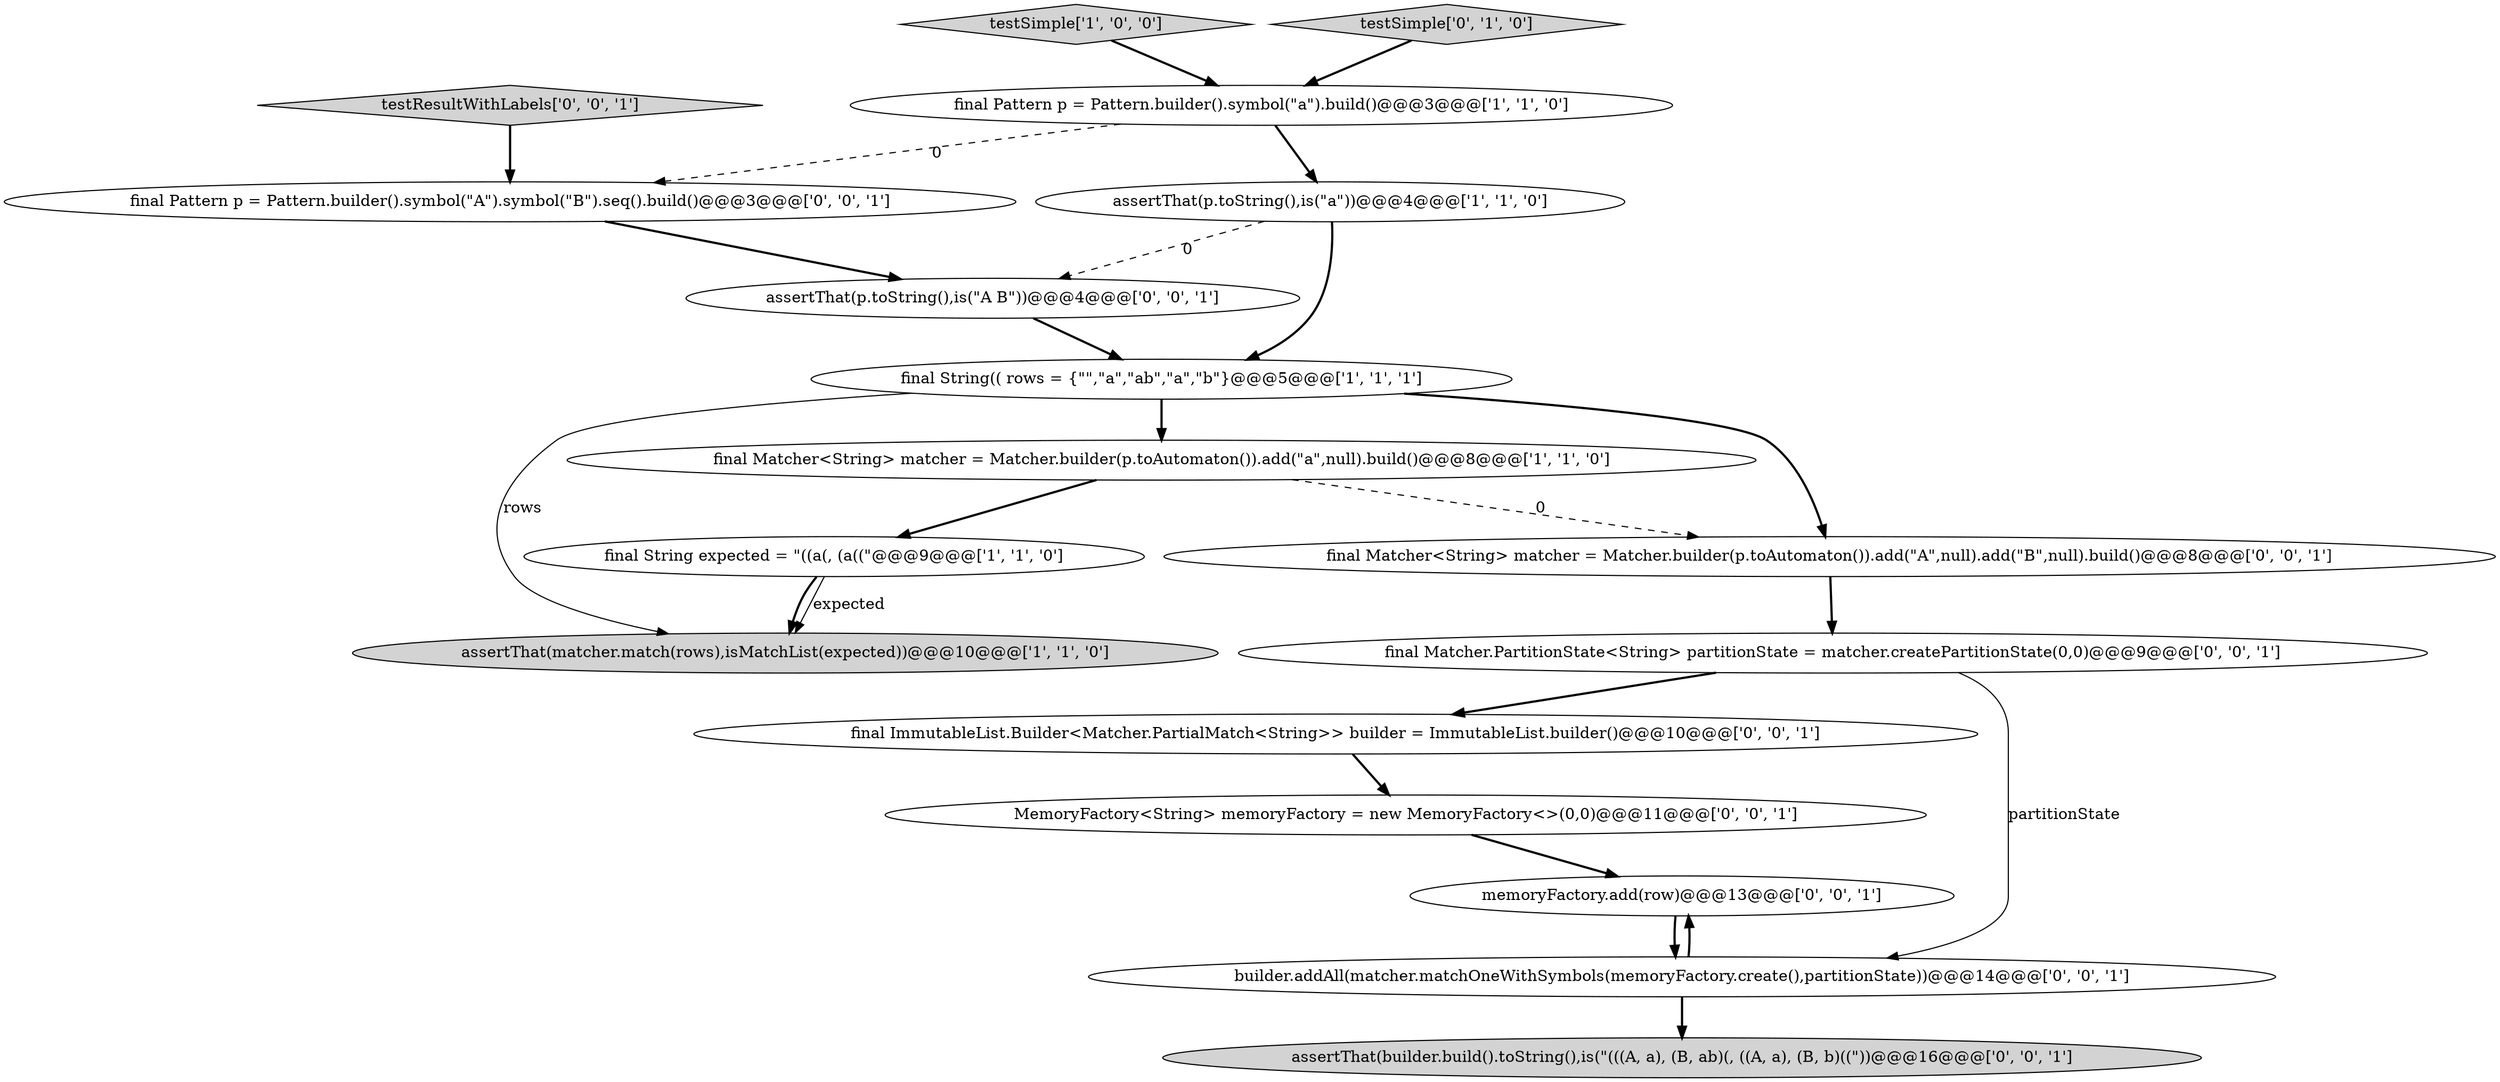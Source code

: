 digraph {
6 [style = filled, label = "final String(( rows = {\"\",\"a\",\"ab\",\"a\",\"b\"}@@@5@@@['1', '1', '1']", fillcolor = white, shape = ellipse image = "AAA0AAABBB1BBB"];
8 [style = filled, label = "memoryFactory.add(row)@@@13@@@['0', '0', '1']", fillcolor = white, shape = ellipse image = "AAA0AAABBB3BBB"];
17 [style = filled, label = "final ImmutableList.Builder<Matcher.PartialMatch<String>> builder = ImmutableList.builder()@@@10@@@['0', '0', '1']", fillcolor = white, shape = ellipse image = "AAA0AAABBB3BBB"];
15 [style = filled, label = "assertThat(p.toString(),is(\"A B\"))@@@4@@@['0', '0', '1']", fillcolor = white, shape = ellipse image = "AAA0AAABBB3BBB"];
5 [style = filled, label = "assertThat(p.toString(),is(\"a\"))@@@4@@@['1', '1', '0']", fillcolor = white, shape = ellipse image = "AAA0AAABBB1BBB"];
1 [style = filled, label = "assertThat(matcher.match(rows),isMatchList(expected))@@@10@@@['1', '1', '0']", fillcolor = lightgray, shape = ellipse image = "AAA0AAABBB1BBB"];
9 [style = filled, label = "MemoryFactory<String> memoryFactory = new MemoryFactory<>(0,0)@@@11@@@['0', '0', '1']", fillcolor = white, shape = ellipse image = "AAA0AAABBB3BBB"];
13 [style = filled, label = "assertThat(builder.build().toString(),is(\"(((A, a), (B, ab)(, ((A, a), (B, b)((\"))@@@16@@@['0', '0', '1']", fillcolor = lightgray, shape = ellipse image = "AAA0AAABBB3BBB"];
16 [style = filled, label = "testResultWithLabels['0', '0', '1']", fillcolor = lightgray, shape = diamond image = "AAA0AAABBB3BBB"];
2 [style = filled, label = "final Matcher<String> matcher = Matcher.builder(p.toAutomaton()).add(\"a\",null).build()@@@8@@@['1', '1', '0']", fillcolor = white, shape = ellipse image = "AAA0AAABBB1BBB"];
11 [style = filled, label = "final Pattern p = Pattern.builder().symbol(\"A\").symbol(\"B\").seq().build()@@@3@@@['0', '0', '1']", fillcolor = white, shape = ellipse image = "AAA0AAABBB3BBB"];
14 [style = filled, label = "final Matcher<String> matcher = Matcher.builder(p.toAutomaton()).add(\"A\",null).add(\"B\",null).build()@@@8@@@['0', '0', '1']", fillcolor = white, shape = ellipse image = "AAA0AAABBB3BBB"];
10 [style = filled, label = "builder.addAll(matcher.matchOneWithSymbols(memoryFactory.create(),partitionState))@@@14@@@['0', '0', '1']", fillcolor = white, shape = ellipse image = "AAA0AAABBB3BBB"];
12 [style = filled, label = "final Matcher.PartitionState<String> partitionState = matcher.createPartitionState(0,0)@@@9@@@['0', '0', '1']", fillcolor = white, shape = ellipse image = "AAA0AAABBB3BBB"];
4 [style = filled, label = "final Pattern p = Pattern.builder().symbol(\"a\").build()@@@3@@@['1', '1', '0']", fillcolor = white, shape = ellipse image = "AAA0AAABBB1BBB"];
3 [style = filled, label = "final String expected = \"((a(, (a((\"@@@9@@@['1', '1', '0']", fillcolor = white, shape = ellipse image = "AAA0AAABBB1BBB"];
0 [style = filled, label = "testSimple['1', '0', '0']", fillcolor = lightgray, shape = diamond image = "AAA0AAABBB1BBB"];
7 [style = filled, label = "testSimple['0', '1', '0']", fillcolor = lightgray, shape = diamond image = "AAA0AAABBB2BBB"];
3->1 [style = solid, label="expected"];
8->10 [style = bold, label=""];
6->1 [style = solid, label="rows"];
16->11 [style = bold, label=""];
3->1 [style = bold, label=""];
17->9 [style = bold, label=""];
2->3 [style = bold, label=""];
12->17 [style = bold, label=""];
15->6 [style = bold, label=""];
7->4 [style = bold, label=""];
9->8 [style = bold, label=""];
12->10 [style = solid, label="partitionState"];
11->15 [style = bold, label=""];
6->2 [style = bold, label=""];
6->14 [style = bold, label=""];
5->6 [style = bold, label=""];
10->8 [style = bold, label=""];
10->13 [style = bold, label=""];
2->14 [style = dashed, label="0"];
0->4 [style = bold, label=""];
14->12 [style = bold, label=""];
4->11 [style = dashed, label="0"];
5->15 [style = dashed, label="0"];
4->5 [style = bold, label=""];
}

